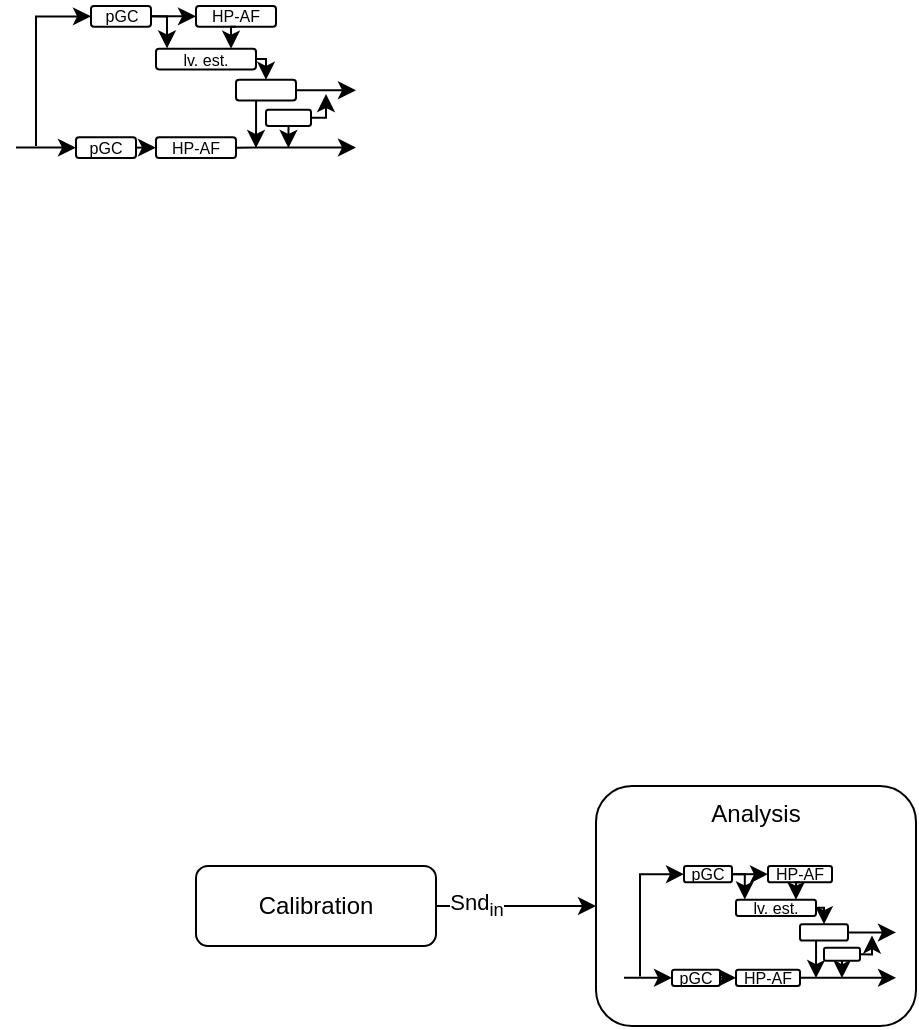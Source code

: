 <mxfile version="24.2.8" type="github">
  <diagram name="Seite-1" id="CzBj8h5oJ6Yu-khFd_B0">
    <mxGraphModel dx="925" dy="455" grid="1" gridSize="10" guides="1" tooltips="1" connect="1" arrows="1" fold="1" page="1" pageScale="1" pageWidth="827" pageHeight="1169" math="0" shadow="0">
      <root>
        <mxCell id="0" />
        <mxCell id="1" parent="0" />
        <mxCell id="G8FxuZJUO-ShumowUQQT-36" value="Analysis" style="rounded=1;whiteSpace=wrap;html=1;verticalAlign=top;" vertex="1" parent="1">
          <mxGeometry x="400" y="520" width="160" height="120" as="geometry" />
        </mxCell>
        <mxCell id="G8FxuZJUO-ShumowUQQT-39" value="Snd&lt;sub&gt;in&lt;/sub&gt;" style="edgeStyle=orthogonalEdgeStyle;rounded=0;orthogonalLoop=1;jettySize=auto;html=1;exitX=1;exitY=0.5;exitDx=0;exitDy=0;entryX=0;entryY=0.5;entryDx=0;entryDy=0;" edge="1" parent="1" source="G8FxuZJUO-ShumowUQQT-37" target="G8FxuZJUO-ShumowUQQT-36">
          <mxGeometry x="-0.5" relative="1" as="geometry">
            <mxPoint as="offset" />
          </mxGeometry>
        </mxCell>
        <mxCell id="G8FxuZJUO-ShumowUQQT-37" value="Calibration" style="rounded=1;whiteSpace=wrap;html=1;" vertex="1" parent="1">
          <mxGeometry x="200" y="560" width="120" height="40" as="geometry" />
        </mxCell>
        <mxCell id="G8FxuZJUO-ShumowUQQT-41" style="edgeStyle=orthogonalEdgeStyle;rounded=0;orthogonalLoop=1;jettySize=auto;html=1;exitX=0.5;exitY=1;exitDx=0;exitDy=0;" edge="1" parent="1" source="G8FxuZJUO-ShumowUQQT-37" target="G8FxuZJUO-ShumowUQQT-37">
          <mxGeometry relative="1" as="geometry" />
        </mxCell>
        <mxCell id="G8FxuZJUO-ShumowUQQT-63" value="" style="group" vertex="1" connectable="0" parent="1">
          <mxGeometry x="110" y="130" width="170" height="76" as="geometry" />
        </mxCell>
        <mxCell id="G8FxuZJUO-ShumowUQQT-6" style="edgeStyle=orthogonalEdgeStyle;rounded=0;orthogonalLoop=1;jettySize=auto;html=1;exitX=1;exitY=0.5;exitDx=0;exitDy=0;entryX=0;entryY=0.5;entryDx=0;entryDy=0;" edge="1" parent="G8FxuZJUO-ShumowUQQT-63" source="eM5wNJ08_n96QvEuZVOX-3" target="eM5wNJ08_n96QvEuZVOX-4">
          <mxGeometry relative="1" as="geometry" />
        </mxCell>
        <mxCell id="G8FxuZJUO-ShumowUQQT-19" style="edgeStyle=orthogonalEdgeStyle;rounded=0;orthogonalLoop=1;jettySize=auto;html=1;exitX=0;exitY=0.5;exitDx=0;exitDy=0;startArrow=classic;startFill=1;endArrow=none;endFill=0;" edge="1" parent="G8FxuZJUO-ShumowUQQT-63" source="eM5wNJ08_n96QvEuZVOX-3">
          <mxGeometry relative="1" as="geometry">
            <mxPoint x="10" y="70" as="targetPoint" />
            <mxPoint x="37.5" y="11.185" as="sourcePoint" />
            <Array as="points">
              <mxPoint x="10" y="5" />
            </Array>
          </mxGeometry>
        </mxCell>
        <mxCell id="eM5wNJ08_n96QvEuZVOX-3" value="pGC" style="rounded=1;whiteSpace=wrap;html=1;fontSize=8;" parent="G8FxuZJUO-ShumowUQQT-63" vertex="1">
          <mxGeometry x="37.5" width="30" height="10.37" as="geometry" />
        </mxCell>
        <mxCell id="eM5wNJ08_n96QvEuZVOX-4" value="HP-AF" style="rounded=1;whiteSpace=wrap;html=1;fontSize=8;" parent="G8FxuZJUO-ShumowUQQT-63" vertex="1">
          <mxGeometry x="90" width="40" height="10.37" as="geometry" />
        </mxCell>
        <mxCell id="G8FxuZJUO-ShumowUQQT-53" style="edgeStyle=orthogonalEdgeStyle;rounded=0;orthogonalLoop=1;jettySize=auto;html=1;exitX=1;exitY=0.5;exitDx=0;exitDy=0;entryX=0.5;entryY=0;entryDx=0;entryDy=0;" edge="1" parent="G8FxuZJUO-ShumowUQQT-63" source="eM5wNJ08_n96QvEuZVOX-7" target="eM5wNJ08_n96QvEuZVOX-8">
          <mxGeometry relative="1" as="geometry" />
        </mxCell>
        <mxCell id="eM5wNJ08_n96QvEuZVOX-7" value="lv. est." style="rounded=1;whiteSpace=wrap;html=1;fontSize=8;" parent="G8FxuZJUO-ShumowUQQT-63" vertex="1">
          <mxGeometry x="70" y="21.33" width="50" height="10.37" as="geometry" />
        </mxCell>
        <mxCell id="G8FxuZJUO-ShumowUQQT-54" style="edgeStyle=orthogonalEdgeStyle;rounded=0;orthogonalLoop=1;jettySize=auto;html=1;exitX=1;exitY=0.5;exitDx=0;exitDy=0;" edge="1" parent="G8FxuZJUO-ShumowUQQT-63" source="eM5wNJ08_n96QvEuZVOX-8">
          <mxGeometry relative="1" as="geometry">
            <mxPoint x="170" y="42.125" as="targetPoint" />
          </mxGeometry>
        </mxCell>
        <mxCell id="G8FxuZJUO-ShumowUQQT-56" style="edgeStyle=orthogonalEdgeStyle;rounded=0;orthogonalLoop=1;jettySize=auto;html=1;exitX=0.335;exitY=1.02;exitDx=0;exitDy=0;exitPerimeter=0;" edge="1" parent="G8FxuZJUO-ShumowUQQT-63" source="eM5wNJ08_n96QvEuZVOX-8">
          <mxGeometry relative="1" as="geometry">
            <mxPoint x="120" y="71" as="targetPoint" />
            <mxPoint x="117.5" y="48.259" as="sourcePoint" />
          </mxGeometry>
        </mxCell>
        <mxCell id="eM5wNJ08_n96QvEuZVOX-8" value="" style="rounded=1;whiteSpace=wrap;html=1;" parent="G8FxuZJUO-ShumowUQQT-63" vertex="1">
          <mxGeometry x="110" y="36.889" width="30" height="10.37" as="geometry" />
        </mxCell>
        <mxCell id="G8FxuZJUO-ShumowUQQT-14" style="edgeStyle=orthogonalEdgeStyle;rounded=0;orthogonalLoop=1;jettySize=auto;html=1;exitX=1;exitY=0.5;exitDx=0;exitDy=0;entryX=0;entryY=0.5;entryDx=0;entryDy=0;" edge="1" parent="G8FxuZJUO-ShumowUQQT-63" source="eM5wNJ08_n96QvEuZVOX-11" target="eM5wNJ08_n96QvEuZVOX-12">
          <mxGeometry relative="1" as="geometry" />
        </mxCell>
        <mxCell id="G8FxuZJUO-ShumowUQQT-15" style="edgeStyle=orthogonalEdgeStyle;rounded=0;orthogonalLoop=1;jettySize=auto;html=1;exitX=0;exitY=0.5;exitDx=0;exitDy=0;endArrow=none;endFill=0;startArrow=classic;startFill=1;entryX=1;entryY=0.5;entryDx=0;entryDy=0;" edge="1" parent="G8FxuZJUO-ShumowUQQT-63" source="eM5wNJ08_n96QvEuZVOX-11">
          <mxGeometry relative="1" as="geometry">
            <mxPoint y="71.185" as="targetPoint" />
          </mxGeometry>
        </mxCell>
        <mxCell id="eM5wNJ08_n96QvEuZVOX-11" value="&lt;div style=&quot;font-size: 8px;&quot;&gt;pGC&lt;/div&gt;" style="rounded=1;whiteSpace=wrap;html=1;fontSize=8;" parent="G8FxuZJUO-ShumowUQQT-63" vertex="1">
          <mxGeometry x="30" y="65.63" width="30" height="10.37" as="geometry" />
        </mxCell>
        <mxCell id="G8FxuZJUO-ShumowUQQT-59" style="edgeStyle=orthogonalEdgeStyle;rounded=0;orthogonalLoop=1;jettySize=auto;html=1;exitX=1;exitY=0.5;exitDx=0;exitDy=0;" edge="1" parent="G8FxuZJUO-ShumowUQQT-63" source="eM5wNJ08_n96QvEuZVOX-12">
          <mxGeometry relative="1" as="geometry">
            <mxPoint x="170" y="70.767" as="targetPoint" />
          </mxGeometry>
        </mxCell>
        <mxCell id="eM5wNJ08_n96QvEuZVOX-12" value="&lt;div style=&quot;font-size: 8px;&quot;&gt;HP-AF&lt;/div&gt;" style="rounded=1;whiteSpace=wrap;html=1;fontSize=8;" parent="G8FxuZJUO-ShumowUQQT-63" vertex="1">
          <mxGeometry x="70" y="65.63" width="40" height="10.37" as="geometry" />
        </mxCell>
        <mxCell id="G8FxuZJUO-ShumowUQQT-55" style="edgeStyle=orthogonalEdgeStyle;rounded=0;orthogonalLoop=1;jettySize=auto;html=1;exitX=1;exitY=0.5;exitDx=0;exitDy=0;endArrow=classic;endFill=1;" edge="1" parent="G8FxuZJUO-ShumowUQQT-63" source="G8FxuZJUO-ShumowUQQT-23">
          <mxGeometry relative="1" as="geometry">
            <mxPoint x="152.5" y="61.925" as="sourcePoint" />
            <mxPoint x="155" y="44" as="targetPoint" />
            <Array as="points">
              <mxPoint x="155" y="56" />
            </Array>
          </mxGeometry>
        </mxCell>
        <mxCell id="G8FxuZJUO-ShumowUQQT-58" style="edgeStyle=orthogonalEdgeStyle;rounded=0;orthogonalLoop=1;jettySize=auto;html=1;exitX=0.5;exitY=1;exitDx=0;exitDy=0;" edge="1" parent="G8FxuZJUO-ShumowUQQT-63" source="G8FxuZJUO-ShumowUQQT-23">
          <mxGeometry relative="1" as="geometry">
            <mxPoint x="136.217" y="71" as="targetPoint" />
            <mxPoint x="136.25" y="63" as="sourcePoint" />
          </mxGeometry>
        </mxCell>
        <mxCell id="G8FxuZJUO-ShumowUQQT-23" value="" style="rounded=1;whiteSpace=wrap;html=1;" vertex="1" parent="G8FxuZJUO-ShumowUQQT-63">
          <mxGeometry x="125" y="51.85" width="22.5" height="8.15" as="geometry" />
        </mxCell>
        <mxCell id="G8FxuZJUO-ShumowUQQT-29" style="rounded=0;orthogonalLoop=1;jettySize=auto;html=1;exitX=0;exitY=1;exitDx=0;exitDy=0;entryX=1;entryY=0;entryDx=0;entryDy=0;endArrow=none;endFill=0;" edge="1" parent="G8FxuZJUO-ShumowUQQT-63">
          <mxGeometry relative="1" as="geometry">
            <mxPoint x="145.19" y="40.588" as="sourcePoint" />
            <mxPoint x="146.106" y="39.671" as="targetPoint" />
          </mxGeometry>
        </mxCell>
        <mxCell id="G8FxuZJUO-ShumowUQQT-30" style="rounded=0;orthogonalLoop=1;jettySize=auto;html=1;exitX=0;exitY=0;exitDx=0;exitDy=0;entryX=1;entryY=1;entryDx=0;entryDy=0;endArrow=none;endFill=0;" edge="1" parent="G8FxuZJUO-ShumowUQQT-63">
          <mxGeometry relative="1" as="geometry">
            <mxPoint x="145.19" y="39.671" as="sourcePoint" />
            <mxPoint x="146.106" y="40.588" as="targetPoint" />
          </mxGeometry>
        </mxCell>
        <mxCell id="G8FxuZJUO-ShumowUQQT-49" style="edgeStyle=orthogonalEdgeStyle;rounded=0;orthogonalLoop=1;jettySize=auto;html=1;exitX=0.5;exitY=1;exitDx=0;exitDy=0;entryX=0.75;entryY=0;entryDx=0;entryDy=0;" edge="1" parent="G8FxuZJUO-ShumowUQQT-63" source="eM5wNJ08_n96QvEuZVOX-4" target="eM5wNJ08_n96QvEuZVOX-7">
          <mxGeometry relative="1" as="geometry" />
        </mxCell>
        <mxCell id="G8FxuZJUO-ShumowUQQT-51" value="" style="endArrow=classic;html=1;rounded=0;exitX=1;exitY=0.5;exitDx=0;exitDy=0;edgeStyle=orthogonalEdgeStyle;entryX=0.11;entryY=-0.013;entryDx=0;entryDy=0;entryPerimeter=0;" edge="1" parent="G8FxuZJUO-ShumowUQQT-63" source="eM5wNJ08_n96QvEuZVOX-3" target="eM5wNJ08_n96QvEuZVOX-7">
          <mxGeometry width="50" height="50" relative="1" as="geometry">
            <mxPoint x="50" y="50" as="sourcePoint" />
            <mxPoint x="80" y="20" as="targetPoint" />
          </mxGeometry>
        </mxCell>
        <mxCell id="G8FxuZJUO-ShumowUQQT-64" value="" style="group" vertex="1" connectable="0" parent="1">
          <mxGeometry x="414" y="560" width="136" height="60" as="geometry" />
        </mxCell>
        <mxCell id="G8FxuZJUO-ShumowUQQT-65" style="edgeStyle=orthogonalEdgeStyle;rounded=0;orthogonalLoop=1;jettySize=auto;html=1;exitX=1;exitY=0.5;exitDx=0;exitDy=0;entryX=0;entryY=0.5;entryDx=0;entryDy=0;" edge="1" parent="G8FxuZJUO-ShumowUQQT-64" source="G8FxuZJUO-ShumowUQQT-67" target="G8FxuZJUO-ShumowUQQT-68">
          <mxGeometry relative="1" as="geometry" />
        </mxCell>
        <mxCell id="G8FxuZJUO-ShumowUQQT-66" style="edgeStyle=orthogonalEdgeStyle;rounded=0;orthogonalLoop=1;jettySize=auto;html=1;exitX=0;exitY=0.5;exitDx=0;exitDy=0;startArrow=classic;startFill=1;endArrow=none;endFill=0;" edge="1" parent="G8FxuZJUO-ShumowUQQT-64" source="G8FxuZJUO-ShumowUQQT-67">
          <mxGeometry relative="1" as="geometry">
            <mxPoint x="8" y="55.263" as="targetPoint" />
            <mxPoint x="30" y="8.83" as="sourcePoint" />
            <Array as="points">
              <mxPoint x="8" y="3.947" />
            </Array>
          </mxGeometry>
        </mxCell>
        <mxCell id="G8FxuZJUO-ShumowUQQT-67" value="pGC" style="rounded=1;whiteSpace=wrap;html=1;fontSize=8;" vertex="1" parent="G8FxuZJUO-ShumowUQQT-64">
          <mxGeometry x="30" width="24" height="8.187" as="geometry" />
        </mxCell>
        <mxCell id="G8FxuZJUO-ShumowUQQT-68" value="HP-AF" style="rounded=1;whiteSpace=wrap;html=1;fontSize=8;" vertex="1" parent="G8FxuZJUO-ShumowUQQT-64">
          <mxGeometry x="72" width="32" height="8.187" as="geometry" />
        </mxCell>
        <mxCell id="G8FxuZJUO-ShumowUQQT-69" style="edgeStyle=orthogonalEdgeStyle;rounded=0;orthogonalLoop=1;jettySize=auto;html=1;exitX=1;exitY=0.5;exitDx=0;exitDy=0;entryX=0.5;entryY=0;entryDx=0;entryDy=0;" edge="1" parent="G8FxuZJUO-ShumowUQQT-64" source="G8FxuZJUO-ShumowUQQT-70" target="G8FxuZJUO-ShumowUQQT-73">
          <mxGeometry relative="1" as="geometry" />
        </mxCell>
        <mxCell id="G8FxuZJUO-ShumowUQQT-70" value="lv. est." style="rounded=1;whiteSpace=wrap;html=1;fontSize=8;" vertex="1" parent="G8FxuZJUO-ShumowUQQT-64">
          <mxGeometry x="56" y="16.839" width="40" height="8.187" as="geometry" />
        </mxCell>
        <mxCell id="G8FxuZJUO-ShumowUQQT-71" style="edgeStyle=orthogonalEdgeStyle;rounded=0;orthogonalLoop=1;jettySize=auto;html=1;exitX=1;exitY=0.5;exitDx=0;exitDy=0;" edge="1" parent="G8FxuZJUO-ShumowUQQT-64" source="G8FxuZJUO-ShumowUQQT-73">
          <mxGeometry relative="1" as="geometry">
            <mxPoint x="136" y="33.257" as="targetPoint" />
          </mxGeometry>
        </mxCell>
        <mxCell id="G8FxuZJUO-ShumowUQQT-72" style="edgeStyle=orthogonalEdgeStyle;rounded=0;orthogonalLoop=1;jettySize=auto;html=1;exitX=0.335;exitY=1.02;exitDx=0;exitDy=0;exitPerimeter=0;" edge="1" parent="G8FxuZJUO-ShumowUQQT-64" source="G8FxuZJUO-ShumowUQQT-73">
          <mxGeometry relative="1" as="geometry">
            <mxPoint x="96" y="56.053" as="targetPoint" />
            <mxPoint x="94" y="38.099" as="sourcePoint" />
          </mxGeometry>
        </mxCell>
        <mxCell id="G8FxuZJUO-ShumowUQQT-73" value="" style="rounded=1;whiteSpace=wrap;html=1;" vertex="1" parent="G8FxuZJUO-ShumowUQQT-64">
          <mxGeometry x="88" y="29.123" width="24" height="8.187" as="geometry" />
        </mxCell>
        <mxCell id="G8FxuZJUO-ShumowUQQT-74" style="edgeStyle=orthogonalEdgeStyle;rounded=0;orthogonalLoop=1;jettySize=auto;html=1;exitX=1;exitY=0.5;exitDx=0;exitDy=0;entryX=0;entryY=0.5;entryDx=0;entryDy=0;" edge="1" parent="G8FxuZJUO-ShumowUQQT-64" source="G8FxuZJUO-ShumowUQQT-76" target="G8FxuZJUO-ShumowUQQT-78">
          <mxGeometry relative="1" as="geometry" />
        </mxCell>
        <mxCell id="G8FxuZJUO-ShumowUQQT-75" style="edgeStyle=orthogonalEdgeStyle;rounded=0;orthogonalLoop=1;jettySize=auto;html=1;exitX=0;exitY=0.5;exitDx=0;exitDy=0;endArrow=none;endFill=0;startArrow=classic;startFill=1;entryX=1;entryY=0.5;entryDx=0;entryDy=0;" edge="1" parent="G8FxuZJUO-ShumowUQQT-64" source="G8FxuZJUO-ShumowUQQT-76">
          <mxGeometry relative="1" as="geometry">
            <mxPoint y="56.199" as="targetPoint" />
          </mxGeometry>
        </mxCell>
        <mxCell id="G8FxuZJUO-ShumowUQQT-76" value="&lt;div style=&quot;font-size: 8px;&quot;&gt;pGC&lt;/div&gt;" style="rounded=1;whiteSpace=wrap;html=1;fontSize=8;" vertex="1" parent="G8FxuZJUO-ShumowUQQT-64">
          <mxGeometry x="24" y="51.813" width="24" height="8.187" as="geometry" />
        </mxCell>
        <mxCell id="G8FxuZJUO-ShumowUQQT-77" style="edgeStyle=orthogonalEdgeStyle;rounded=0;orthogonalLoop=1;jettySize=auto;html=1;exitX=1;exitY=0.5;exitDx=0;exitDy=0;" edge="1" parent="G8FxuZJUO-ShumowUQQT-64" source="G8FxuZJUO-ShumowUQQT-78">
          <mxGeometry relative="1" as="geometry">
            <mxPoint x="136" y="55.869" as="targetPoint" />
          </mxGeometry>
        </mxCell>
        <mxCell id="G8FxuZJUO-ShumowUQQT-78" value="&lt;div style=&quot;font-size: 8px;&quot;&gt;HP-AF&lt;/div&gt;" style="rounded=1;whiteSpace=wrap;html=1;fontSize=8;" vertex="1" parent="G8FxuZJUO-ShumowUQQT-64">
          <mxGeometry x="56" y="51.813" width="32" height="8.187" as="geometry" />
        </mxCell>
        <mxCell id="G8FxuZJUO-ShumowUQQT-79" style="edgeStyle=orthogonalEdgeStyle;rounded=0;orthogonalLoop=1;jettySize=auto;html=1;exitX=1;exitY=0.5;exitDx=0;exitDy=0;endArrow=classic;endFill=1;" edge="1" parent="G8FxuZJUO-ShumowUQQT-64" source="G8FxuZJUO-ShumowUQQT-81">
          <mxGeometry relative="1" as="geometry">
            <mxPoint x="122" y="48.888" as="sourcePoint" />
            <mxPoint x="124" y="34.737" as="targetPoint" />
            <Array as="points">
              <mxPoint x="124" y="44.211" />
            </Array>
          </mxGeometry>
        </mxCell>
        <mxCell id="G8FxuZJUO-ShumowUQQT-80" style="edgeStyle=orthogonalEdgeStyle;rounded=0;orthogonalLoop=1;jettySize=auto;html=1;exitX=0.5;exitY=1;exitDx=0;exitDy=0;" edge="1" parent="G8FxuZJUO-ShumowUQQT-64" source="G8FxuZJUO-ShumowUQQT-81">
          <mxGeometry relative="1" as="geometry">
            <mxPoint x="108.974" y="56.053" as="targetPoint" />
            <mxPoint x="109" y="49.737" as="sourcePoint" />
          </mxGeometry>
        </mxCell>
        <mxCell id="G8FxuZJUO-ShumowUQQT-81" value="" style="rounded=1;whiteSpace=wrap;html=1;" vertex="1" parent="G8FxuZJUO-ShumowUQQT-64">
          <mxGeometry x="100" y="40.934" width="18" height="6.434" as="geometry" />
        </mxCell>
        <mxCell id="G8FxuZJUO-ShumowUQQT-82" style="rounded=0;orthogonalLoop=1;jettySize=auto;html=1;exitX=0;exitY=1;exitDx=0;exitDy=0;entryX=1;entryY=0;entryDx=0;entryDy=0;endArrow=none;endFill=0;" edge="1" parent="G8FxuZJUO-ShumowUQQT-64">
          <mxGeometry relative="1" as="geometry">
            <mxPoint x="116.152" y="32.043" as="sourcePoint" />
            <mxPoint x="116.885" y="31.319" as="targetPoint" />
          </mxGeometry>
        </mxCell>
        <mxCell id="G8FxuZJUO-ShumowUQQT-83" style="rounded=0;orthogonalLoop=1;jettySize=auto;html=1;exitX=0;exitY=0;exitDx=0;exitDy=0;entryX=1;entryY=1;entryDx=0;entryDy=0;endArrow=none;endFill=0;" edge="1" parent="G8FxuZJUO-ShumowUQQT-64">
          <mxGeometry relative="1" as="geometry">
            <mxPoint x="116.152" y="31.319" as="sourcePoint" />
            <mxPoint x="116.885" y="32.043" as="targetPoint" />
          </mxGeometry>
        </mxCell>
        <mxCell id="G8FxuZJUO-ShumowUQQT-84" style="edgeStyle=orthogonalEdgeStyle;rounded=0;orthogonalLoop=1;jettySize=auto;html=1;exitX=0.5;exitY=1;exitDx=0;exitDy=0;entryX=0.75;entryY=0;entryDx=0;entryDy=0;" edge="1" parent="G8FxuZJUO-ShumowUQQT-64" source="G8FxuZJUO-ShumowUQQT-68" target="G8FxuZJUO-ShumowUQQT-70">
          <mxGeometry relative="1" as="geometry" />
        </mxCell>
        <mxCell id="G8FxuZJUO-ShumowUQQT-85" value="" style="endArrow=classic;html=1;rounded=0;exitX=1;exitY=0.5;exitDx=0;exitDy=0;edgeStyle=orthogonalEdgeStyle;entryX=0.11;entryY=-0.013;entryDx=0;entryDy=0;entryPerimeter=0;" edge="1" parent="G8FxuZJUO-ShumowUQQT-64" source="G8FxuZJUO-ShumowUQQT-67" target="G8FxuZJUO-ShumowUQQT-70">
          <mxGeometry width="50" height="50" relative="1" as="geometry">
            <mxPoint x="40" y="39.474" as="sourcePoint" />
            <mxPoint x="64" y="15.789" as="targetPoint" />
          </mxGeometry>
        </mxCell>
      </root>
    </mxGraphModel>
  </diagram>
</mxfile>
